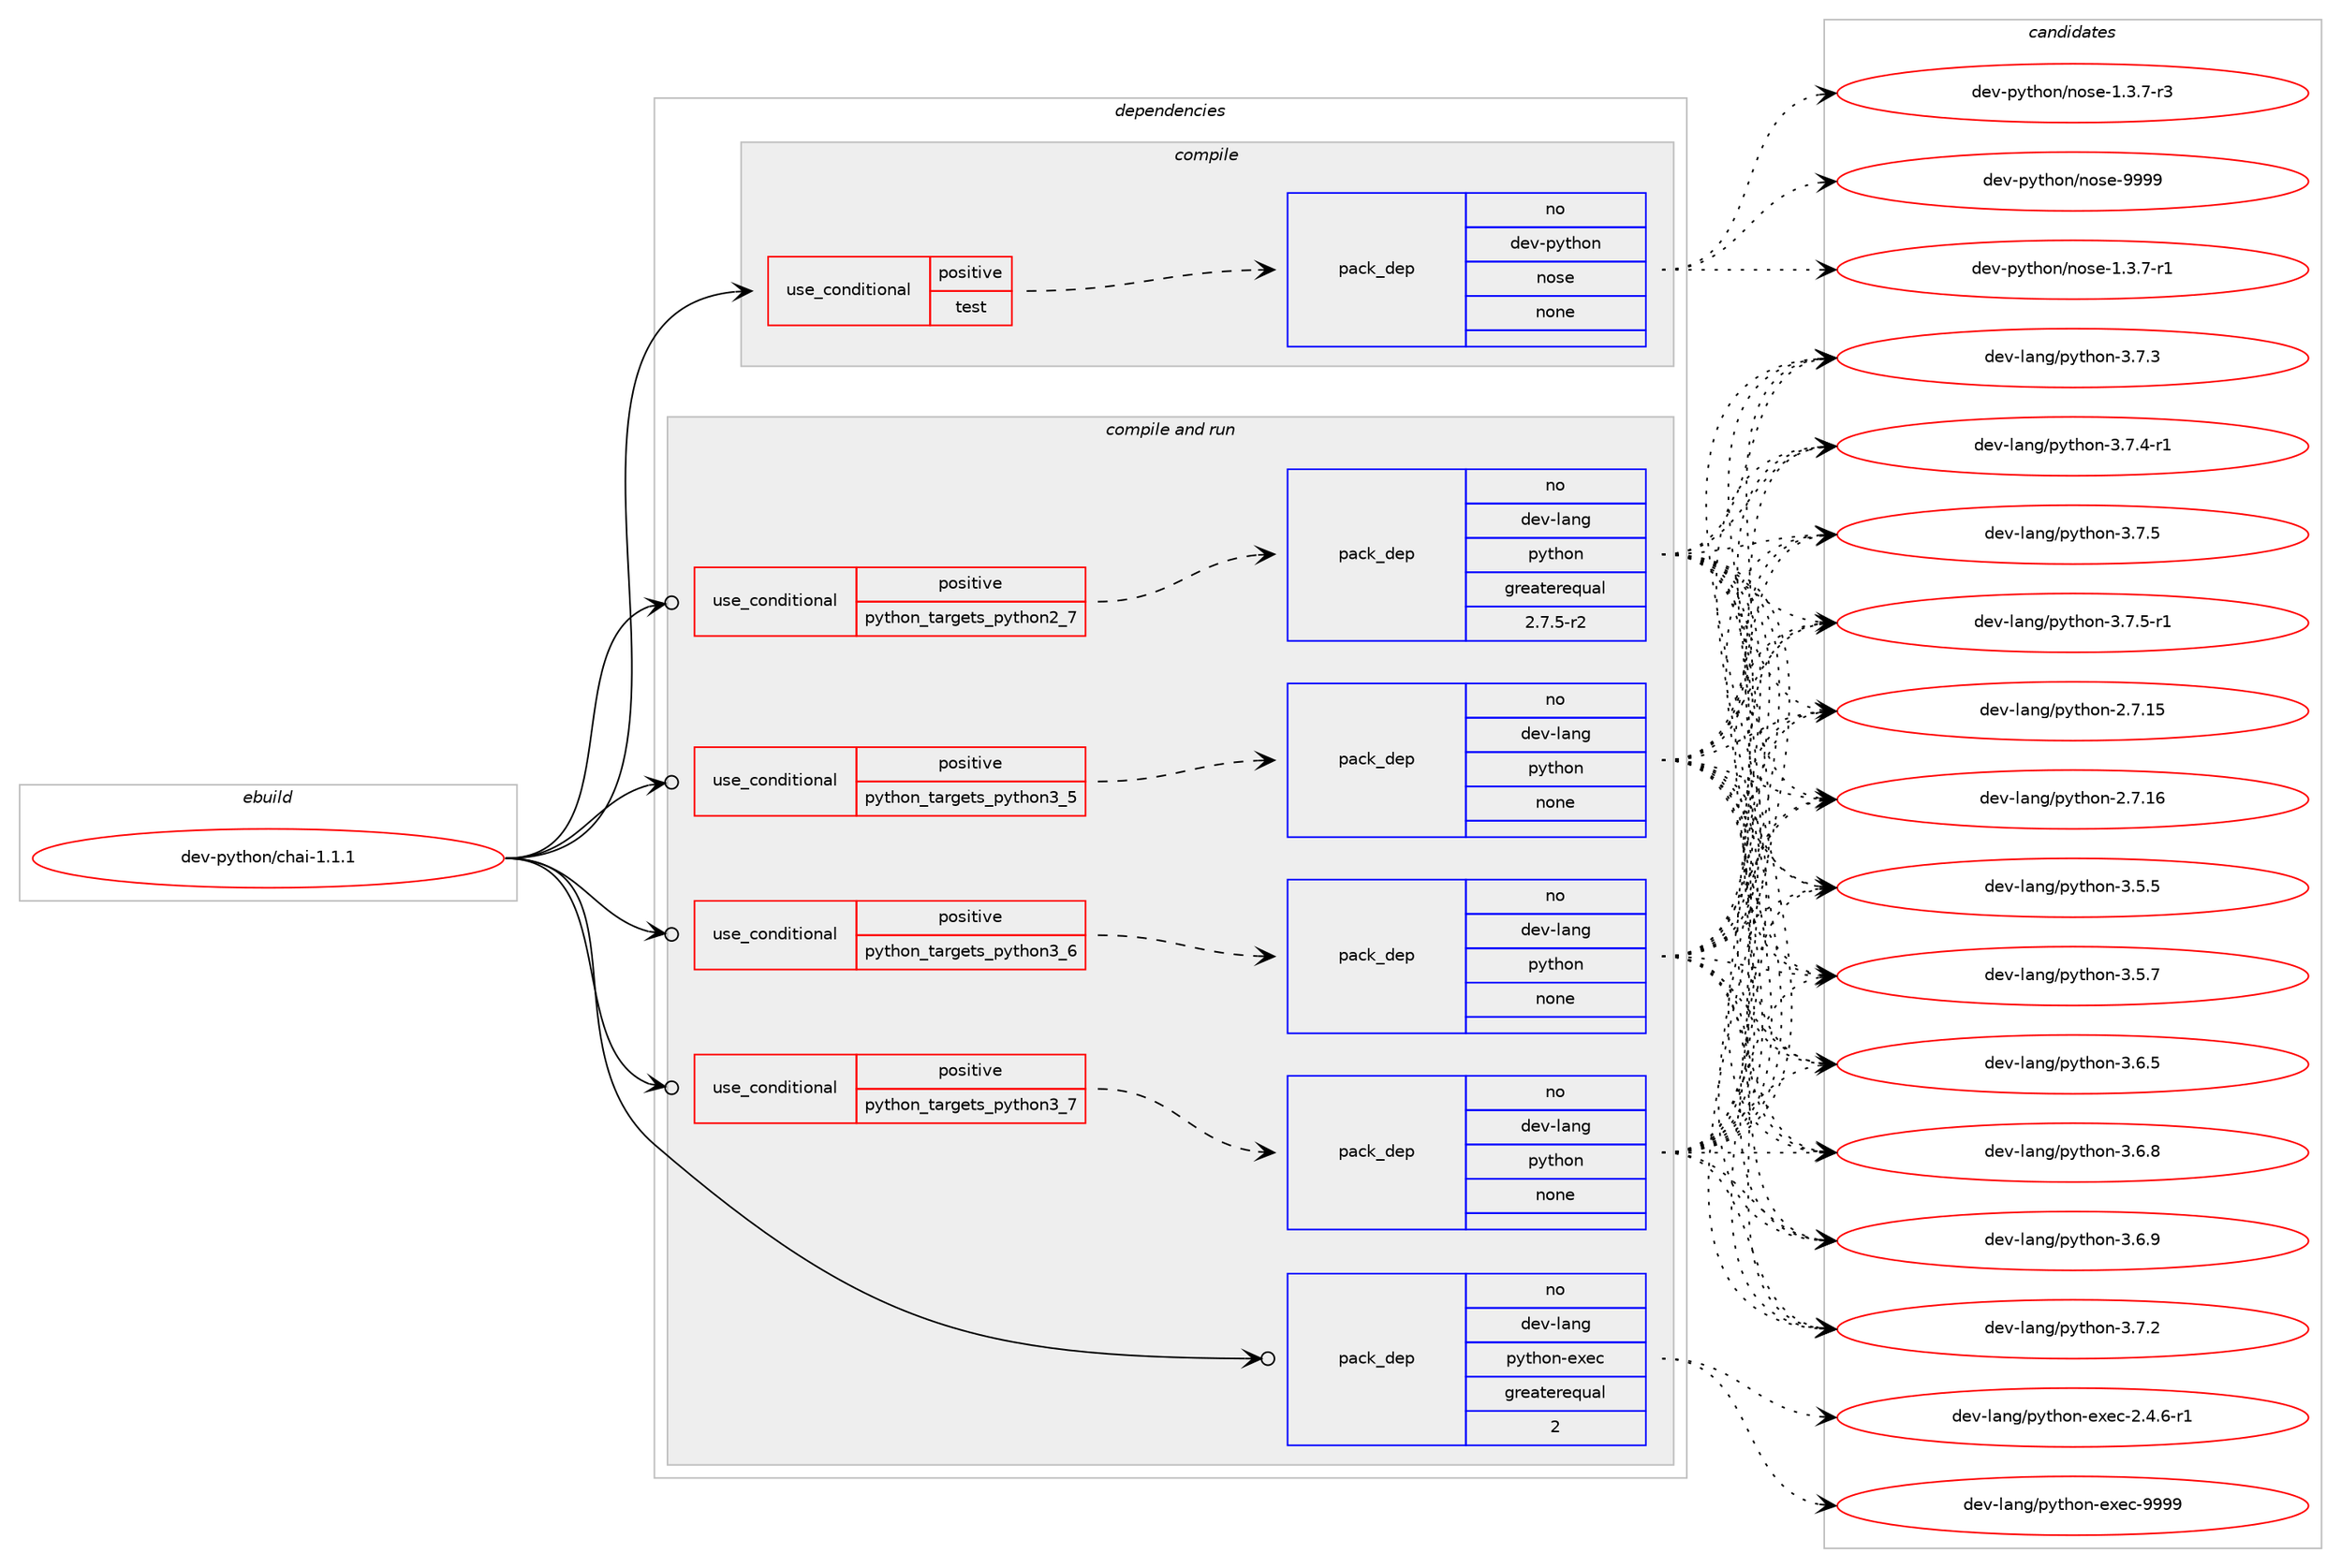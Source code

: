 digraph prolog {

# *************
# Graph options
# *************

newrank=true;
concentrate=true;
compound=true;
graph [rankdir=LR,fontname=Helvetica,fontsize=10,ranksep=1.5];#, ranksep=2.5, nodesep=0.2];
edge  [arrowhead=vee];
node  [fontname=Helvetica,fontsize=10];

# **********
# The ebuild
# **********

subgraph cluster_leftcol {
color=gray;
rank=same;
label=<<i>ebuild</i>>;
id [label="dev-python/chai-1.1.1", color=red, width=4, href="../dev-python/chai-1.1.1.svg"];
}

# ****************
# The dependencies
# ****************

subgraph cluster_midcol {
color=gray;
label=<<i>dependencies</i>>;
subgraph cluster_compile {
fillcolor="#eeeeee";
style=filled;
label=<<i>compile</i>>;
subgraph cond137405 {
dependency598566 [label=<<TABLE BORDER="0" CELLBORDER="1" CELLSPACING="0" CELLPADDING="4"><TR><TD ROWSPAN="3" CELLPADDING="10">use_conditional</TD></TR><TR><TD>positive</TD></TR><TR><TD>test</TD></TR></TABLE>>, shape=none, color=red];
subgraph pack449382 {
dependency598567 [label=<<TABLE BORDER="0" CELLBORDER="1" CELLSPACING="0" CELLPADDING="4" WIDTH="220"><TR><TD ROWSPAN="6" CELLPADDING="30">pack_dep</TD></TR><TR><TD WIDTH="110">no</TD></TR><TR><TD>dev-python</TD></TR><TR><TD>nose</TD></TR><TR><TD>none</TD></TR><TR><TD></TD></TR></TABLE>>, shape=none, color=blue];
}
dependency598566:e -> dependency598567:w [weight=20,style="dashed",arrowhead="vee"];
}
id:e -> dependency598566:w [weight=20,style="solid",arrowhead="vee"];
}
subgraph cluster_compileandrun {
fillcolor="#eeeeee";
style=filled;
label=<<i>compile and run</i>>;
subgraph cond137406 {
dependency598568 [label=<<TABLE BORDER="0" CELLBORDER="1" CELLSPACING="0" CELLPADDING="4"><TR><TD ROWSPAN="3" CELLPADDING="10">use_conditional</TD></TR><TR><TD>positive</TD></TR><TR><TD>python_targets_python2_7</TD></TR></TABLE>>, shape=none, color=red];
subgraph pack449383 {
dependency598569 [label=<<TABLE BORDER="0" CELLBORDER="1" CELLSPACING="0" CELLPADDING="4" WIDTH="220"><TR><TD ROWSPAN="6" CELLPADDING="30">pack_dep</TD></TR><TR><TD WIDTH="110">no</TD></TR><TR><TD>dev-lang</TD></TR><TR><TD>python</TD></TR><TR><TD>greaterequal</TD></TR><TR><TD>2.7.5-r2</TD></TR></TABLE>>, shape=none, color=blue];
}
dependency598568:e -> dependency598569:w [weight=20,style="dashed",arrowhead="vee"];
}
id:e -> dependency598568:w [weight=20,style="solid",arrowhead="odotvee"];
subgraph cond137407 {
dependency598570 [label=<<TABLE BORDER="0" CELLBORDER="1" CELLSPACING="0" CELLPADDING="4"><TR><TD ROWSPAN="3" CELLPADDING="10">use_conditional</TD></TR><TR><TD>positive</TD></TR><TR><TD>python_targets_python3_5</TD></TR></TABLE>>, shape=none, color=red];
subgraph pack449384 {
dependency598571 [label=<<TABLE BORDER="0" CELLBORDER="1" CELLSPACING="0" CELLPADDING="4" WIDTH="220"><TR><TD ROWSPAN="6" CELLPADDING="30">pack_dep</TD></TR><TR><TD WIDTH="110">no</TD></TR><TR><TD>dev-lang</TD></TR><TR><TD>python</TD></TR><TR><TD>none</TD></TR><TR><TD></TD></TR></TABLE>>, shape=none, color=blue];
}
dependency598570:e -> dependency598571:w [weight=20,style="dashed",arrowhead="vee"];
}
id:e -> dependency598570:w [weight=20,style="solid",arrowhead="odotvee"];
subgraph cond137408 {
dependency598572 [label=<<TABLE BORDER="0" CELLBORDER="1" CELLSPACING="0" CELLPADDING="4"><TR><TD ROWSPAN="3" CELLPADDING="10">use_conditional</TD></TR><TR><TD>positive</TD></TR><TR><TD>python_targets_python3_6</TD></TR></TABLE>>, shape=none, color=red];
subgraph pack449385 {
dependency598573 [label=<<TABLE BORDER="0" CELLBORDER="1" CELLSPACING="0" CELLPADDING="4" WIDTH="220"><TR><TD ROWSPAN="6" CELLPADDING="30">pack_dep</TD></TR><TR><TD WIDTH="110">no</TD></TR><TR><TD>dev-lang</TD></TR><TR><TD>python</TD></TR><TR><TD>none</TD></TR><TR><TD></TD></TR></TABLE>>, shape=none, color=blue];
}
dependency598572:e -> dependency598573:w [weight=20,style="dashed",arrowhead="vee"];
}
id:e -> dependency598572:w [weight=20,style="solid",arrowhead="odotvee"];
subgraph cond137409 {
dependency598574 [label=<<TABLE BORDER="0" CELLBORDER="1" CELLSPACING="0" CELLPADDING="4"><TR><TD ROWSPAN="3" CELLPADDING="10">use_conditional</TD></TR><TR><TD>positive</TD></TR><TR><TD>python_targets_python3_7</TD></TR></TABLE>>, shape=none, color=red];
subgraph pack449386 {
dependency598575 [label=<<TABLE BORDER="0" CELLBORDER="1" CELLSPACING="0" CELLPADDING="4" WIDTH="220"><TR><TD ROWSPAN="6" CELLPADDING="30">pack_dep</TD></TR><TR><TD WIDTH="110">no</TD></TR><TR><TD>dev-lang</TD></TR><TR><TD>python</TD></TR><TR><TD>none</TD></TR><TR><TD></TD></TR></TABLE>>, shape=none, color=blue];
}
dependency598574:e -> dependency598575:w [weight=20,style="dashed",arrowhead="vee"];
}
id:e -> dependency598574:w [weight=20,style="solid",arrowhead="odotvee"];
subgraph pack449387 {
dependency598576 [label=<<TABLE BORDER="0" CELLBORDER="1" CELLSPACING="0" CELLPADDING="4" WIDTH="220"><TR><TD ROWSPAN="6" CELLPADDING="30">pack_dep</TD></TR><TR><TD WIDTH="110">no</TD></TR><TR><TD>dev-lang</TD></TR><TR><TD>python-exec</TD></TR><TR><TD>greaterequal</TD></TR><TR><TD>2</TD></TR></TABLE>>, shape=none, color=blue];
}
id:e -> dependency598576:w [weight=20,style="solid",arrowhead="odotvee"];
}
subgraph cluster_run {
fillcolor="#eeeeee";
style=filled;
label=<<i>run</i>>;
}
}

# **************
# The candidates
# **************

subgraph cluster_choices {
rank=same;
color=gray;
label=<<i>candidates</i>>;

subgraph choice449382 {
color=black;
nodesep=1;
choice10010111845112121116104111110471101111151014549465146554511449 [label="dev-python/nose-1.3.7-r1", color=red, width=4,href="../dev-python/nose-1.3.7-r1.svg"];
choice10010111845112121116104111110471101111151014549465146554511451 [label="dev-python/nose-1.3.7-r3", color=red, width=4,href="../dev-python/nose-1.3.7-r3.svg"];
choice10010111845112121116104111110471101111151014557575757 [label="dev-python/nose-9999", color=red, width=4,href="../dev-python/nose-9999.svg"];
dependency598567:e -> choice10010111845112121116104111110471101111151014549465146554511449:w [style=dotted,weight="100"];
dependency598567:e -> choice10010111845112121116104111110471101111151014549465146554511451:w [style=dotted,weight="100"];
dependency598567:e -> choice10010111845112121116104111110471101111151014557575757:w [style=dotted,weight="100"];
}
subgraph choice449383 {
color=black;
nodesep=1;
choice10010111845108971101034711212111610411111045504655464953 [label="dev-lang/python-2.7.15", color=red, width=4,href="../dev-lang/python-2.7.15.svg"];
choice10010111845108971101034711212111610411111045504655464954 [label="dev-lang/python-2.7.16", color=red, width=4,href="../dev-lang/python-2.7.16.svg"];
choice100101118451089711010347112121116104111110455146534653 [label="dev-lang/python-3.5.5", color=red, width=4,href="../dev-lang/python-3.5.5.svg"];
choice100101118451089711010347112121116104111110455146534655 [label="dev-lang/python-3.5.7", color=red, width=4,href="../dev-lang/python-3.5.7.svg"];
choice100101118451089711010347112121116104111110455146544653 [label="dev-lang/python-3.6.5", color=red, width=4,href="../dev-lang/python-3.6.5.svg"];
choice100101118451089711010347112121116104111110455146544656 [label="dev-lang/python-3.6.8", color=red, width=4,href="../dev-lang/python-3.6.8.svg"];
choice100101118451089711010347112121116104111110455146544657 [label="dev-lang/python-3.6.9", color=red, width=4,href="../dev-lang/python-3.6.9.svg"];
choice100101118451089711010347112121116104111110455146554650 [label="dev-lang/python-3.7.2", color=red, width=4,href="../dev-lang/python-3.7.2.svg"];
choice100101118451089711010347112121116104111110455146554651 [label="dev-lang/python-3.7.3", color=red, width=4,href="../dev-lang/python-3.7.3.svg"];
choice1001011184510897110103471121211161041111104551465546524511449 [label="dev-lang/python-3.7.4-r1", color=red, width=4,href="../dev-lang/python-3.7.4-r1.svg"];
choice100101118451089711010347112121116104111110455146554653 [label="dev-lang/python-3.7.5", color=red, width=4,href="../dev-lang/python-3.7.5.svg"];
choice1001011184510897110103471121211161041111104551465546534511449 [label="dev-lang/python-3.7.5-r1", color=red, width=4,href="../dev-lang/python-3.7.5-r1.svg"];
dependency598569:e -> choice10010111845108971101034711212111610411111045504655464953:w [style=dotted,weight="100"];
dependency598569:e -> choice10010111845108971101034711212111610411111045504655464954:w [style=dotted,weight="100"];
dependency598569:e -> choice100101118451089711010347112121116104111110455146534653:w [style=dotted,weight="100"];
dependency598569:e -> choice100101118451089711010347112121116104111110455146534655:w [style=dotted,weight="100"];
dependency598569:e -> choice100101118451089711010347112121116104111110455146544653:w [style=dotted,weight="100"];
dependency598569:e -> choice100101118451089711010347112121116104111110455146544656:w [style=dotted,weight="100"];
dependency598569:e -> choice100101118451089711010347112121116104111110455146544657:w [style=dotted,weight="100"];
dependency598569:e -> choice100101118451089711010347112121116104111110455146554650:w [style=dotted,weight="100"];
dependency598569:e -> choice100101118451089711010347112121116104111110455146554651:w [style=dotted,weight="100"];
dependency598569:e -> choice1001011184510897110103471121211161041111104551465546524511449:w [style=dotted,weight="100"];
dependency598569:e -> choice100101118451089711010347112121116104111110455146554653:w [style=dotted,weight="100"];
dependency598569:e -> choice1001011184510897110103471121211161041111104551465546534511449:w [style=dotted,weight="100"];
}
subgraph choice449384 {
color=black;
nodesep=1;
choice10010111845108971101034711212111610411111045504655464953 [label="dev-lang/python-2.7.15", color=red, width=4,href="../dev-lang/python-2.7.15.svg"];
choice10010111845108971101034711212111610411111045504655464954 [label="dev-lang/python-2.7.16", color=red, width=4,href="../dev-lang/python-2.7.16.svg"];
choice100101118451089711010347112121116104111110455146534653 [label="dev-lang/python-3.5.5", color=red, width=4,href="../dev-lang/python-3.5.5.svg"];
choice100101118451089711010347112121116104111110455146534655 [label="dev-lang/python-3.5.7", color=red, width=4,href="../dev-lang/python-3.5.7.svg"];
choice100101118451089711010347112121116104111110455146544653 [label="dev-lang/python-3.6.5", color=red, width=4,href="../dev-lang/python-3.6.5.svg"];
choice100101118451089711010347112121116104111110455146544656 [label="dev-lang/python-3.6.8", color=red, width=4,href="../dev-lang/python-3.6.8.svg"];
choice100101118451089711010347112121116104111110455146544657 [label="dev-lang/python-3.6.9", color=red, width=4,href="../dev-lang/python-3.6.9.svg"];
choice100101118451089711010347112121116104111110455146554650 [label="dev-lang/python-3.7.2", color=red, width=4,href="../dev-lang/python-3.7.2.svg"];
choice100101118451089711010347112121116104111110455146554651 [label="dev-lang/python-3.7.3", color=red, width=4,href="../dev-lang/python-3.7.3.svg"];
choice1001011184510897110103471121211161041111104551465546524511449 [label="dev-lang/python-3.7.4-r1", color=red, width=4,href="../dev-lang/python-3.7.4-r1.svg"];
choice100101118451089711010347112121116104111110455146554653 [label="dev-lang/python-3.7.5", color=red, width=4,href="../dev-lang/python-3.7.5.svg"];
choice1001011184510897110103471121211161041111104551465546534511449 [label="dev-lang/python-3.7.5-r1", color=red, width=4,href="../dev-lang/python-3.7.5-r1.svg"];
dependency598571:e -> choice10010111845108971101034711212111610411111045504655464953:w [style=dotted,weight="100"];
dependency598571:e -> choice10010111845108971101034711212111610411111045504655464954:w [style=dotted,weight="100"];
dependency598571:e -> choice100101118451089711010347112121116104111110455146534653:w [style=dotted,weight="100"];
dependency598571:e -> choice100101118451089711010347112121116104111110455146534655:w [style=dotted,weight="100"];
dependency598571:e -> choice100101118451089711010347112121116104111110455146544653:w [style=dotted,weight="100"];
dependency598571:e -> choice100101118451089711010347112121116104111110455146544656:w [style=dotted,weight="100"];
dependency598571:e -> choice100101118451089711010347112121116104111110455146544657:w [style=dotted,weight="100"];
dependency598571:e -> choice100101118451089711010347112121116104111110455146554650:w [style=dotted,weight="100"];
dependency598571:e -> choice100101118451089711010347112121116104111110455146554651:w [style=dotted,weight="100"];
dependency598571:e -> choice1001011184510897110103471121211161041111104551465546524511449:w [style=dotted,weight="100"];
dependency598571:e -> choice100101118451089711010347112121116104111110455146554653:w [style=dotted,weight="100"];
dependency598571:e -> choice1001011184510897110103471121211161041111104551465546534511449:w [style=dotted,weight="100"];
}
subgraph choice449385 {
color=black;
nodesep=1;
choice10010111845108971101034711212111610411111045504655464953 [label="dev-lang/python-2.7.15", color=red, width=4,href="../dev-lang/python-2.7.15.svg"];
choice10010111845108971101034711212111610411111045504655464954 [label="dev-lang/python-2.7.16", color=red, width=4,href="../dev-lang/python-2.7.16.svg"];
choice100101118451089711010347112121116104111110455146534653 [label="dev-lang/python-3.5.5", color=red, width=4,href="../dev-lang/python-3.5.5.svg"];
choice100101118451089711010347112121116104111110455146534655 [label="dev-lang/python-3.5.7", color=red, width=4,href="../dev-lang/python-3.5.7.svg"];
choice100101118451089711010347112121116104111110455146544653 [label="dev-lang/python-3.6.5", color=red, width=4,href="../dev-lang/python-3.6.5.svg"];
choice100101118451089711010347112121116104111110455146544656 [label="dev-lang/python-3.6.8", color=red, width=4,href="../dev-lang/python-3.6.8.svg"];
choice100101118451089711010347112121116104111110455146544657 [label="dev-lang/python-3.6.9", color=red, width=4,href="../dev-lang/python-3.6.9.svg"];
choice100101118451089711010347112121116104111110455146554650 [label="dev-lang/python-3.7.2", color=red, width=4,href="../dev-lang/python-3.7.2.svg"];
choice100101118451089711010347112121116104111110455146554651 [label="dev-lang/python-3.7.3", color=red, width=4,href="../dev-lang/python-3.7.3.svg"];
choice1001011184510897110103471121211161041111104551465546524511449 [label="dev-lang/python-3.7.4-r1", color=red, width=4,href="../dev-lang/python-3.7.4-r1.svg"];
choice100101118451089711010347112121116104111110455146554653 [label="dev-lang/python-3.7.5", color=red, width=4,href="../dev-lang/python-3.7.5.svg"];
choice1001011184510897110103471121211161041111104551465546534511449 [label="dev-lang/python-3.7.5-r1", color=red, width=4,href="../dev-lang/python-3.7.5-r1.svg"];
dependency598573:e -> choice10010111845108971101034711212111610411111045504655464953:w [style=dotted,weight="100"];
dependency598573:e -> choice10010111845108971101034711212111610411111045504655464954:w [style=dotted,weight="100"];
dependency598573:e -> choice100101118451089711010347112121116104111110455146534653:w [style=dotted,weight="100"];
dependency598573:e -> choice100101118451089711010347112121116104111110455146534655:w [style=dotted,weight="100"];
dependency598573:e -> choice100101118451089711010347112121116104111110455146544653:w [style=dotted,weight="100"];
dependency598573:e -> choice100101118451089711010347112121116104111110455146544656:w [style=dotted,weight="100"];
dependency598573:e -> choice100101118451089711010347112121116104111110455146544657:w [style=dotted,weight="100"];
dependency598573:e -> choice100101118451089711010347112121116104111110455146554650:w [style=dotted,weight="100"];
dependency598573:e -> choice100101118451089711010347112121116104111110455146554651:w [style=dotted,weight="100"];
dependency598573:e -> choice1001011184510897110103471121211161041111104551465546524511449:w [style=dotted,weight="100"];
dependency598573:e -> choice100101118451089711010347112121116104111110455146554653:w [style=dotted,weight="100"];
dependency598573:e -> choice1001011184510897110103471121211161041111104551465546534511449:w [style=dotted,weight="100"];
}
subgraph choice449386 {
color=black;
nodesep=1;
choice10010111845108971101034711212111610411111045504655464953 [label="dev-lang/python-2.7.15", color=red, width=4,href="../dev-lang/python-2.7.15.svg"];
choice10010111845108971101034711212111610411111045504655464954 [label="dev-lang/python-2.7.16", color=red, width=4,href="../dev-lang/python-2.7.16.svg"];
choice100101118451089711010347112121116104111110455146534653 [label="dev-lang/python-3.5.5", color=red, width=4,href="../dev-lang/python-3.5.5.svg"];
choice100101118451089711010347112121116104111110455146534655 [label="dev-lang/python-3.5.7", color=red, width=4,href="../dev-lang/python-3.5.7.svg"];
choice100101118451089711010347112121116104111110455146544653 [label="dev-lang/python-3.6.5", color=red, width=4,href="../dev-lang/python-3.6.5.svg"];
choice100101118451089711010347112121116104111110455146544656 [label="dev-lang/python-3.6.8", color=red, width=4,href="../dev-lang/python-3.6.8.svg"];
choice100101118451089711010347112121116104111110455146544657 [label="dev-lang/python-3.6.9", color=red, width=4,href="../dev-lang/python-3.6.9.svg"];
choice100101118451089711010347112121116104111110455146554650 [label="dev-lang/python-3.7.2", color=red, width=4,href="../dev-lang/python-3.7.2.svg"];
choice100101118451089711010347112121116104111110455146554651 [label="dev-lang/python-3.7.3", color=red, width=4,href="../dev-lang/python-3.7.3.svg"];
choice1001011184510897110103471121211161041111104551465546524511449 [label="dev-lang/python-3.7.4-r1", color=red, width=4,href="../dev-lang/python-3.7.4-r1.svg"];
choice100101118451089711010347112121116104111110455146554653 [label="dev-lang/python-3.7.5", color=red, width=4,href="../dev-lang/python-3.7.5.svg"];
choice1001011184510897110103471121211161041111104551465546534511449 [label="dev-lang/python-3.7.5-r1", color=red, width=4,href="../dev-lang/python-3.7.5-r1.svg"];
dependency598575:e -> choice10010111845108971101034711212111610411111045504655464953:w [style=dotted,weight="100"];
dependency598575:e -> choice10010111845108971101034711212111610411111045504655464954:w [style=dotted,weight="100"];
dependency598575:e -> choice100101118451089711010347112121116104111110455146534653:w [style=dotted,weight="100"];
dependency598575:e -> choice100101118451089711010347112121116104111110455146534655:w [style=dotted,weight="100"];
dependency598575:e -> choice100101118451089711010347112121116104111110455146544653:w [style=dotted,weight="100"];
dependency598575:e -> choice100101118451089711010347112121116104111110455146544656:w [style=dotted,weight="100"];
dependency598575:e -> choice100101118451089711010347112121116104111110455146544657:w [style=dotted,weight="100"];
dependency598575:e -> choice100101118451089711010347112121116104111110455146554650:w [style=dotted,weight="100"];
dependency598575:e -> choice100101118451089711010347112121116104111110455146554651:w [style=dotted,weight="100"];
dependency598575:e -> choice1001011184510897110103471121211161041111104551465546524511449:w [style=dotted,weight="100"];
dependency598575:e -> choice100101118451089711010347112121116104111110455146554653:w [style=dotted,weight="100"];
dependency598575:e -> choice1001011184510897110103471121211161041111104551465546534511449:w [style=dotted,weight="100"];
}
subgraph choice449387 {
color=black;
nodesep=1;
choice10010111845108971101034711212111610411111045101120101994550465246544511449 [label="dev-lang/python-exec-2.4.6-r1", color=red, width=4,href="../dev-lang/python-exec-2.4.6-r1.svg"];
choice10010111845108971101034711212111610411111045101120101994557575757 [label="dev-lang/python-exec-9999", color=red, width=4,href="../dev-lang/python-exec-9999.svg"];
dependency598576:e -> choice10010111845108971101034711212111610411111045101120101994550465246544511449:w [style=dotted,weight="100"];
dependency598576:e -> choice10010111845108971101034711212111610411111045101120101994557575757:w [style=dotted,weight="100"];
}
}

}
